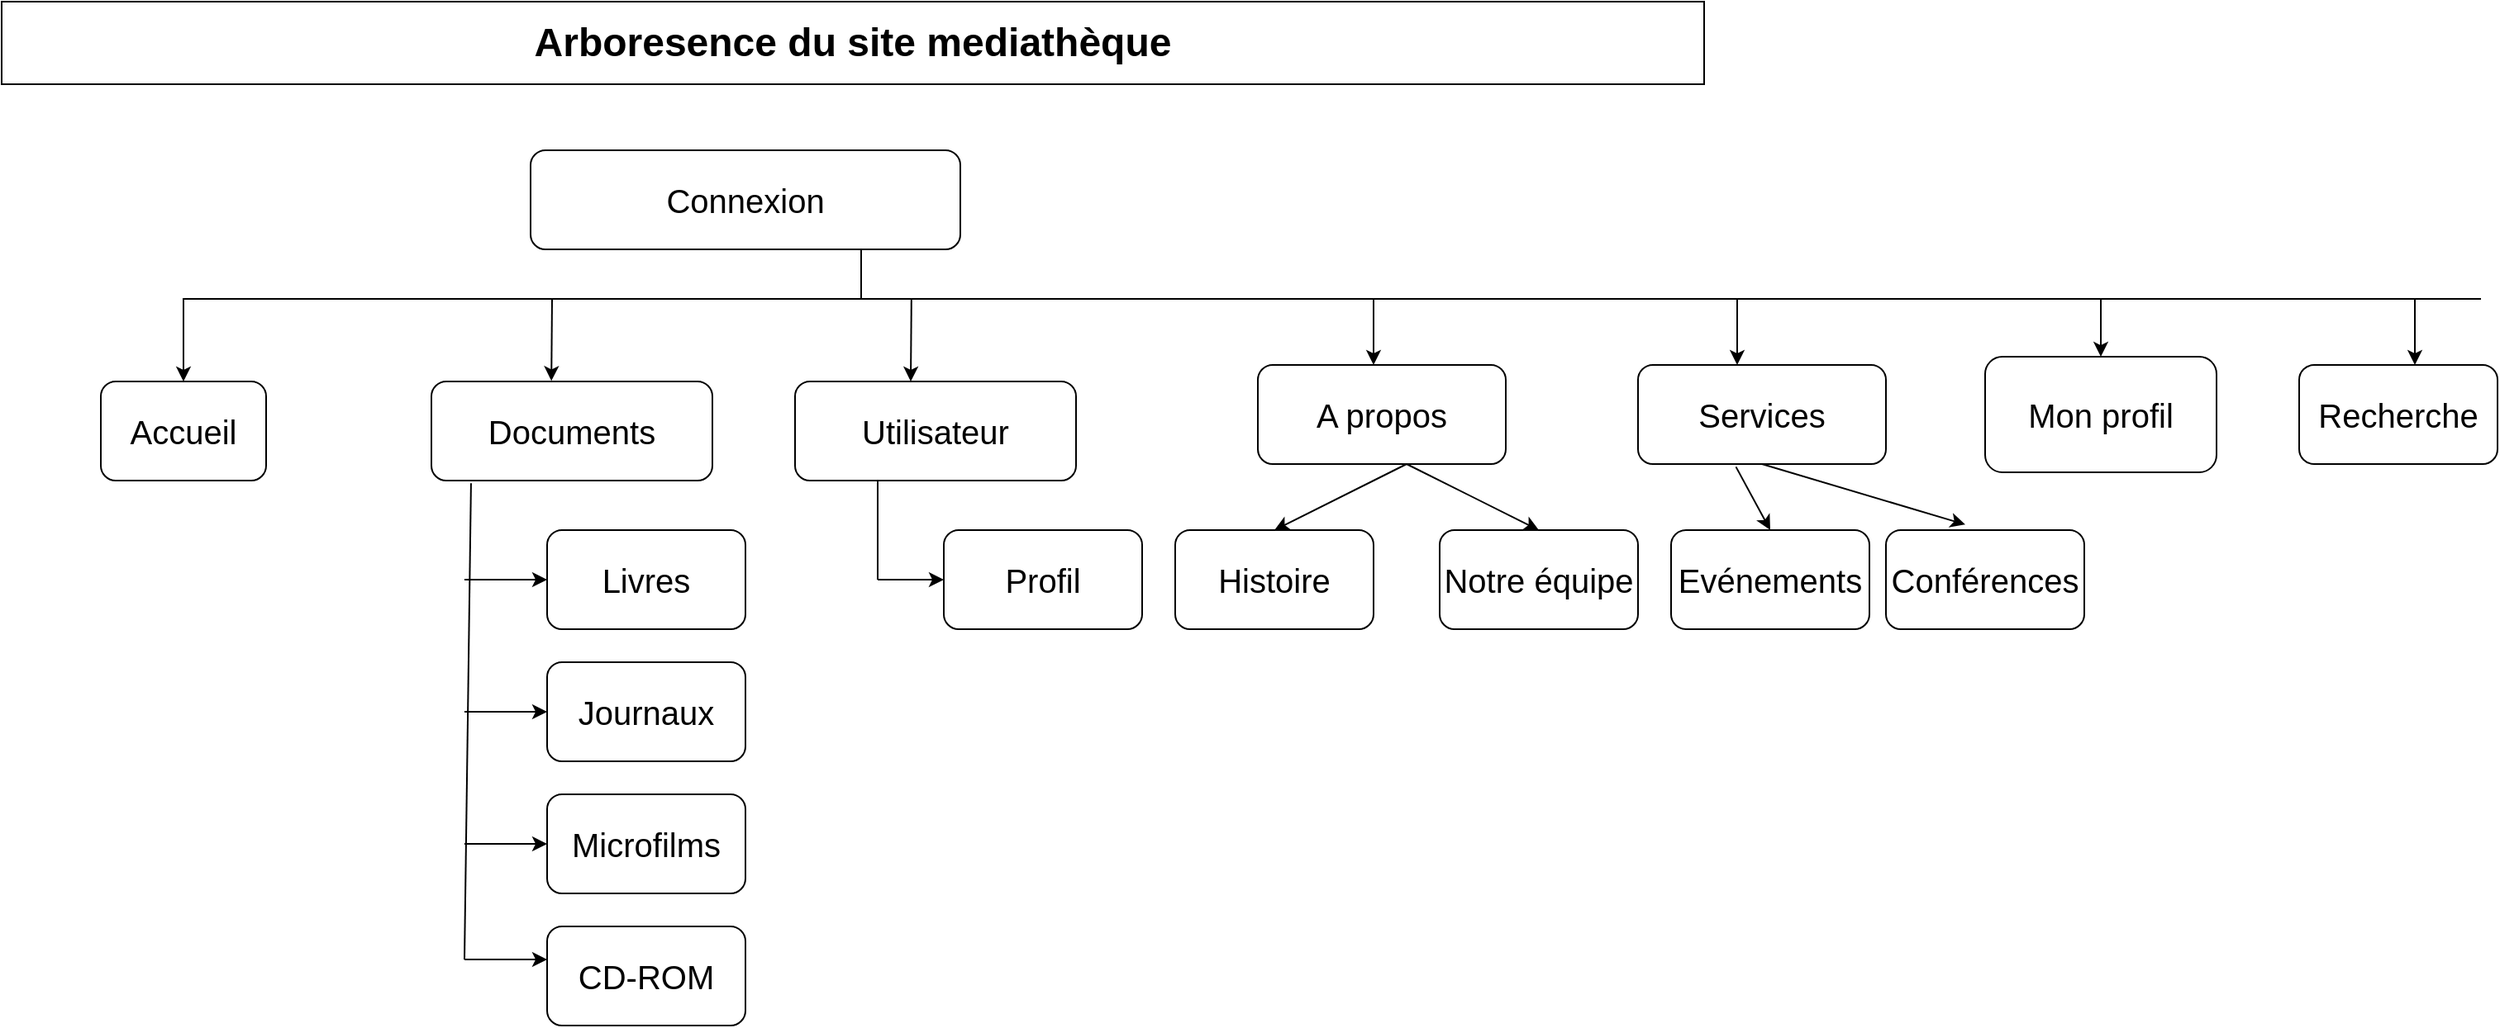 <mxfile>
    <diagram id="OnEOJ7CuTvSk_V1b2IrQ" name="Page-1">
        <mxGraphModel dx="1242" dy="795" grid="1" gridSize="10" guides="1" tooltips="1" connect="1" arrows="1" fold="1" page="1" pageScale="1" pageWidth="827" pageHeight="1169" math="0" shadow="0">
            <root>
                <mxCell id="0"/>
                <mxCell id="1" parent="0"/>
                <mxCell id="2" value="&lt;font style=&quot;font-size: 20px&quot;&gt;Connexion&lt;/font&gt;" style="rounded=1;whiteSpace=wrap;html=1;" vertex="1" parent="1">
                    <mxGeometry x="700" y="110" width="260" height="60" as="geometry"/>
                </mxCell>
                <mxCell id="3" value="&lt;font style=&quot;font-size: 24px&quot;&gt;Arboresence du site mediathèque&lt;/font&gt;" style="rounded=0;whiteSpace=wrap;html=1;fontSize=20;fontStyle=1" vertex="1" parent="1">
                    <mxGeometry x="380" y="20" width="1030" height="50" as="geometry"/>
                </mxCell>
                <mxCell id="4" value="Services" style="rounded=1;whiteSpace=wrap;html=1;fontSize=20;" vertex="1" parent="1">
                    <mxGeometry x="1370" y="240" width="150" height="60" as="geometry"/>
                </mxCell>
                <mxCell id="5" value="A propos" style="rounded=1;whiteSpace=wrap;html=1;fontSize=20;" vertex="1" parent="1">
                    <mxGeometry x="1140" y="240" width="150" height="60" as="geometry"/>
                </mxCell>
                <mxCell id="6" value="Mon profil" style="rounded=1;whiteSpace=wrap;html=1;fontSize=20;" vertex="1" parent="1">
                    <mxGeometry x="1580" y="235" width="140" height="70" as="geometry"/>
                </mxCell>
                <mxCell id="7" value="Documents" style="rounded=1;whiteSpace=wrap;html=1;fontSize=20;" vertex="1" parent="1">
                    <mxGeometry x="640" y="250" width="170" height="60" as="geometry"/>
                </mxCell>
                <mxCell id="8" value="Accueil" style="rounded=1;whiteSpace=wrap;html=1;fontSize=20;" vertex="1" parent="1">
                    <mxGeometry x="440" y="250" width="100" height="60" as="geometry"/>
                </mxCell>
                <mxCell id="10" value="" style="endArrow=classic;html=1;rounded=0;fontSize=20;entryX=0.5;entryY=0;entryDx=0;entryDy=0;" edge="1" parent="1" target="8">
                    <mxGeometry width="50" height="50" relative="1" as="geometry">
                        <mxPoint x="900" y="170" as="sourcePoint"/>
                        <mxPoint x="360" y="250" as="targetPoint"/>
                        <Array as="points">
                            <mxPoint x="900" y="200"/>
                            <mxPoint x="490" y="200"/>
                            <mxPoint x="490" y="220"/>
                        </Array>
                    </mxGeometry>
                </mxCell>
                <mxCell id="11" value="" style="endArrow=classic;html=1;rounded=0;fontSize=20;entryX=0.427;entryY=-0.006;entryDx=0;entryDy=0;entryPerimeter=0;" edge="1" parent="1" target="7">
                    <mxGeometry width="50" height="50" relative="1" as="geometry">
                        <mxPoint x="713" y="200" as="sourcePoint"/>
                        <mxPoint x="940" y="470" as="targetPoint"/>
                    </mxGeometry>
                </mxCell>
                <mxCell id="12" value="" style="endArrow=classic;html=1;rounded=0;fontSize=20;" edge="1" parent="1">
                    <mxGeometry width="50" height="50" relative="1" as="geometry">
                        <mxPoint x="1210" y="200" as="sourcePoint"/>
                        <mxPoint x="1210" y="240" as="targetPoint"/>
                    </mxGeometry>
                </mxCell>
                <mxCell id="13" value="" style="endArrow=classic;html=1;rounded=0;fontSize=20;entryX=0.5;entryY=0;entryDx=0;entryDy=0;" edge="1" parent="1" target="6">
                    <mxGeometry width="50" height="50" relative="1" as="geometry">
                        <mxPoint x="1650" y="200" as="sourcePoint"/>
                        <mxPoint x="1580" y="250" as="targetPoint"/>
                    </mxGeometry>
                </mxCell>
                <mxCell id="14" value="&lt;font style=&quot;font-size: 20px&quot;&gt;Histoire&lt;/font&gt;" style="rounded=1;whiteSpace=wrap;html=1;" vertex="1" parent="1">
                    <mxGeometry x="1090" y="340" width="120" height="60" as="geometry"/>
                </mxCell>
                <mxCell id="15" value="&lt;font style=&quot;font-size: 20px&quot;&gt;Notre équipe&lt;/font&gt;" style="rounded=1;whiteSpace=wrap;html=1;" vertex="1" parent="1">
                    <mxGeometry x="1250" y="340" width="120" height="60" as="geometry"/>
                </mxCell>
                <mxCell id="16" value="" style="endArrow=classic;html=1;rounded=0;fontSize=20;entryX=0.5;entryY=0;entryDx=0;entryDy=0;" edge="1" parent="1" target="14">
                    <mxGeometry width="50" height="50" relative="1" as="geometry">
                        <mxPoint x="1230" y="300" as="sourcePoint"/>
                        <mxPoint x="1130" y="440" as="targetPoint"/>
                    </mxGeometry>
                </mxCell>
                <mxCell id="17" value="" style="endArrow=classic;html=1;rounded=0;fontSize=20;entryX=0.5;entryY=0;entryDx=0;entryDy=0;" edge="1" parent="1" target="15">
                    <mxGeometry width="50" height="50" relative="1" as="geometry">
                        <mxPoint x="1230" y="300" as="sourcePoint"/>
                        <mxPoint x="1130" y="440" as="targetPoint"/>
                    </mxGeometry>
                </mxCell>
                <mxCell id="18" value="" style="endArrow=none;html=1;rounded=0;fontSize=20;entryX=0.141;entryY=1.028;entryDx=0;entryDy=0;entryPerimeter=0;" edge="1" parent="1" target="7">
                    <mxGeometry width="50" height="50" relative="1" as="geometry">
                        <mxPoint x="660" y="600" as="sourcePoint"/>
                        <mxPoint x="900" y="440" as="targetPoint"/>
                    </mxGeometry>
                </mxCell>
                <mxCell id="19" value="Livres" style="rounded=1;whiteSpace=wrap;html=1;fontSize=20;" vertex="1" parent="1">
                    <mxGeometry x="710" y="340" width="120" height="60" as="geometry"/>
                </mxCell>
                <mxCell id="20" value="Journaux" style="rounded=1;whiteSpace=wrap;html=1;fontSize=20;" vertex="1" parent="1">
                    <mxGeometry x="710" y="420" width="120" height="60" as="geometry"/>
                </mxCell>
                <mxCell id="21" value="Microfilms" style="rounded=1;whiteSpace=wrap;html=1;fontSize=20;" vertex="1" parent="1">
                    <mxGeometry x="710" y="500" width="120" height="60" as="geometry"/>
                </mxCell>
                <mxCell id="22" value="CD-ROM" style="rounded=1;whiteSpace=wrap;html=1;fontSize=20;" vertex="1" parent="1">
                    <mxGeometry x="710" y="580" width="120" height="60" as="geometry"/>
                </mxCell>
                <mxCell id="23" value="" style="endArrow=classic;html=1;rounded=0;fontSize=20;" edge="1" parent="1">
                    <mxGeometry width="50" height="50" relative="1" as="geometry">
                        <mxPoint x="660" y="370" as="sourcePoint"/>
                        <mxPoint x="710" y="370" as="targetPoint"/>
                    </mxGeometry>
                </mxCell>
                <mxCell id="24" value="" style="endArrow=classic;html=1;rounded=0;fontSize=20;" edge="1" parent="1">
                    <mxGeometry width="50" height="50" relative="1" as="geometry">
                        <mxPoint x="660" y="450" as="sourcePoint"/>
                        <mxPoint x="710" y="450" as="targetPoint"/>
                    </mxGeometry>
                </mxCell>
                <mxCell id="25" value="" style="endArrow=classic;html=1;rounded=0;fontSize=20;" edge="1" parent="1">
                    <mxGeometry width="50" height="50" relative="1" as="geometry">
                        <mxPoint x="660" y="530" as="sourcePoint"/>
                        <mxPoint x="710" y="530" as="targetPoint"/>
                    </mxGeometry>
                </mxCell>
                <mxCell id="26" value="" style="endArrow=classic;html=1;rounded=0;fontSize=20;" edge="1" parent="1">
                    <mxGeometry width="50" height="50" relative="1" as="geometry">
                        <mxPoint x="660" y="600" as="sourcePoint"/>
                        <mxPoint x="710" y="600" as="targetPoint"/>
                    </mxGeometry>
                </mxCell>
                <mxCell id="27" value="Evénements" style="rounded=1;whiteSpace=wrap;html=1;fontSize=20;" vertex="1" parent="1">
                    <mxGeometry x="1390" y="340" width="120" height="60" as="geometry"/>
                </mxCell>
                <mxCell id="28" value="Conférences" style="rounded=1;whiteSpace=wrap;html=1;fontSize=20;" vertex="1" parent="1">
                    <mxGeometry x="1520" y="340" width="120" height="60" as="geometry"/>
                </mxCell>
                <mxCell id="29" value="" style="endArrow=classic;html=1;rounded=0;fontSize=20;exitX=0.395;exitY=1.028;exitDx=0;exitDy=0;exitPerimeter=0;entryX=0.5;entryY=0;entryDx=0;entryDy=0;" edge="1" parent="1" source="4" target="27">
                    <mxGeometry width="50" height="50" relative="1" as="geometry">
                        <mxPoint x="1080" y="490" as="sourcePoint"/>
                        <mxPoint x="1130" y="440" as="targetPoint"/>
                    </mxGeometry>
                </mxCell>
                <mxCell id="30" value="" style="endArrow=classic;html=1;rounded=0;fontSize=20;entryX=0.4;entryY=-0.056;entryDx=0;entryDy=0;entryPerimeter=0;exitX=0.5;exitY=1;exitDx=0;exitDy=0;" edge="1" parent="1" source="4" target="28">
                    <mxGeometry width="50" height="50" relative="1" as="geometry">
                        <mxPoint x="1080" y="490" as="sourcePoint"/>
                        <mxPoint x="1130" y="440" as="targetPoint"/>
                    </mxGeometry>
                </mxCell>
                <mxCell id="31" value="" style="endArrow=none;html=1;rounded=0;fontSize=20;" edge="1" parent="1">
                    <mxGeometry width="50" height="50" relative="1" as="geometry">
                        <mxPoint x="1880" y="200" as="sourcePoint"/>
                        <mxPoint x="900" y="200" as="targetPoint"/>
                    </mxGeometry>
                </mxCell>
                <mxCell id="32" value="" style="endArrow=classic;html=1;rounded=0;fontSize=20;" edge="1" parent="1">
                    <mxGeometry width="50" height="50" relative="1" as="geometry">
                        <mxPoint x="1430" y="200" as="sourcePoint"/>
                        <mxPoint x="1430" y="240" as="targetPoint"/>
                    </mxGeometry>
                </mxCell>
                <mxCell id="34" value="&lt;font style=&quot;font-size: 20px&quot;&gt;Recherche&lt;/font&gt;" style="rounded=1;whiteSpace=wrap;html=1;fontSize=24;" vertex="1" parent="1">
                    <mxGeometry x="1770" y="240" width="120" height="60" as="geometry"/>
                </mxCell>
                <mxCell id="35" value="" style="endArrow=classic;html=1;rounded=0;fontSize=24;" edge="1" parent="1">
                    <mxGeometry width="50" height="50" relative="1" as="geometry">
                        <mxPoint x="1840" y="200" as="sourcePoint"/>
                        <mxPoint x="1840" y="240" as="targetPoint"/>
                    </mxGeometry>
                </mxCell>
                <mxCell id="37" value="" style="endArrow=classic;html=1;rounded=0;fontSize=20;entryX=0.427;entryY=-0.006;entryDx=0;entryDy=0;entryPerimeter=0;" edge="1" parent="1">
                    <mxGeometry width="50" height="50" relative="1" as="geometry">
                        <mxPoint x="930.41" y="200.36" as="sourcePoint"/>
                        <mxPoint x="930.0" y="250" as="targetPoint"/>
                    </mxGeometry>
                </mxCell>
                <mxCell id="38" value="Utilisateur" style="rounded=1;whiteSpace=wrap;html=1;fontSize=20;" vertex="1" parent="1">
                    <mxGeometry x="860" y="250" width="170" height="60" as="geometry"/>
                </mxCell>
                <mxCell id="39" value="" style="endArrow=none;html=1;rounded=0;fontSize=20;entryX=0.141;entryY=1.028;entryDx=0;entryDy=0;entryPerimeter=0;" edge="1" parent="1">
                    <mxGeometry width="50" height="50" relative="1" as="geometry">
                        <mxPoint x="910" y="370" as="sourcePoint"/>
                        <mxPoint x="910" y="310.0" as="targetPoint"/>
                    </mxGeometry>
                </mxCell>
                <mxCell id="40" value="Profil" style="rounded=1;whiteSpace=wrap;html=1;fontSize=20;" vertex="1" parent="1">
                    <mxGeometry x="950" y="340" width="120" height="60" as="geometry"/>
                </mxCell>
                <mxCell id="42" value="" style="endArrow=classic;html=1;rounded=0;fontSize=20;entryX=0;entryY=0.5;entryDx=0;entryDy=0;" edge="1" parent="1" target="40">
                    <mxGeometry width="50" height="50" relative="1" as="geometry">
                        <mxPoint x="910" y="370" as="sourcePoint"/>
                        <mxPoint x="940" y="369.5" as="targetPoint"/>
                        <Array as="points">
                            <mxPoint x="930" y="370"/>
                        </Array>
                    </mxGeometry>
                </mxCell>
            </root>
        </mxGraphModel>
    </diagram>
</mxfile>